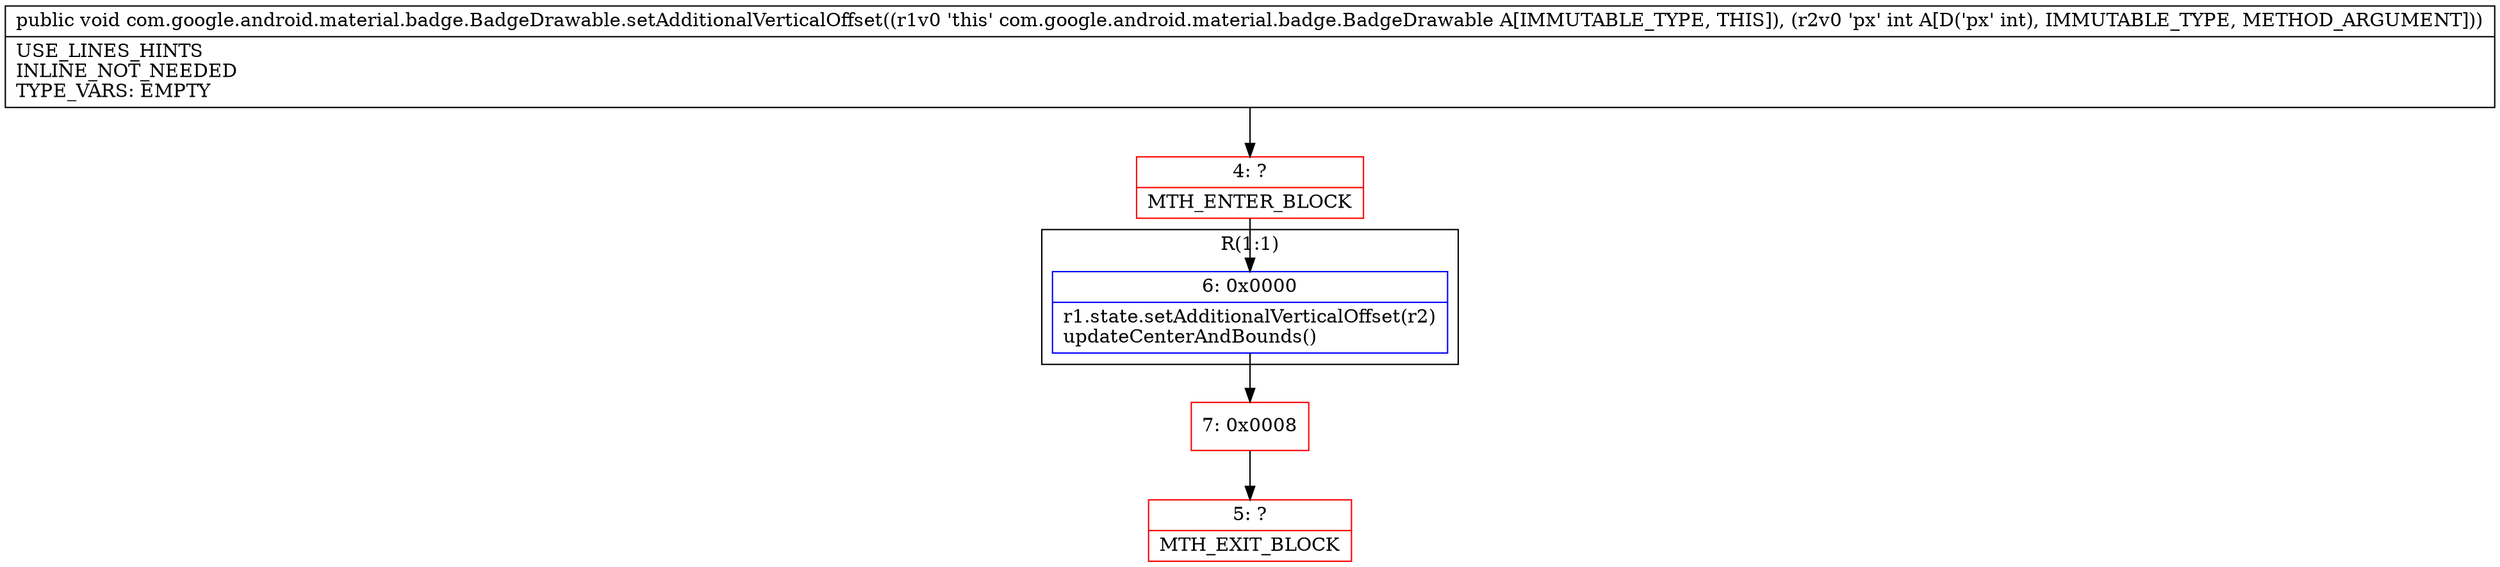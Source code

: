 digraph "CFG forcom.google.android.material.badge.BadgeDrawable.setAdditionalVerticalOffset(I)V" {
subgraph cluster_Region_2025596988 {
label = "R(1:1)";
node [shape=record,color=blue];
Node_6 [shape=record,label="{6\:\ 0x0000|r1.state.setAdditionalVerticalOffset(r2)\lupdateCenterAndBounds()\l}"];
}
Node_4 [shape=record,color=red,label="{4\:\ ?|MTH_ENTER_BLOCK\l}"];
Node_7 [shape=record,color=red,label="{7\:\ 0x0008}"];
Node_5 [shape=record,color=red,label="{5\:\ ?|MTH_EXIT_BLOCK\l}"];
MethodNode[shape=record,label="{public void com.google.android.material.badge.BadgeDrawable.setAdditionalVerticalOffset((r1v0 'this' com.google.android.material.badge.BadgeDrawable A[IMMUTABLE_TYPE, THIS]), (r2v0 'px' int A[D('px' int), IMMUTABLE_TYPE, METHOD_ARGUMENT]))  | USE_LINES_HINTS\lINLINE_NOT_NEEDED\lTYPE_VARS: EMPTY\l}"];
MethodNode -> Node_4;Node_6 -> Node_7;
Node_4 -> Node_6;
Node_7 -> Node_5;
}

